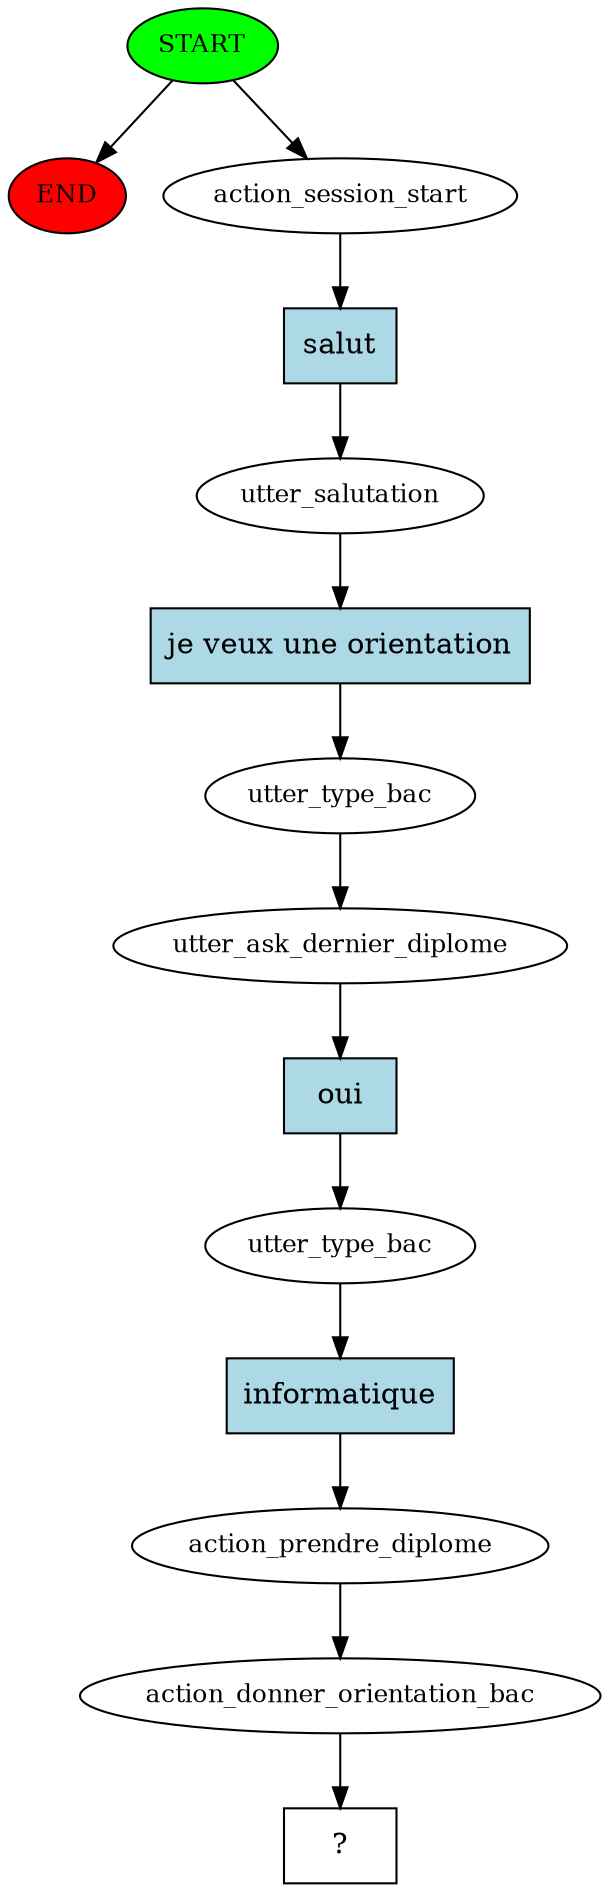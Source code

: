 digraph  {
0 [class="start active", fillcolor=green, fontsize=12, label=START, style=filled];
"-1" [class=end, fillcolor=red, fontsize=12, label=END, style=filled];
1 [class=active, fontsize=12, label=action_session_start];
2 [class=active, fontsize=12, label=utter_salutation];
3 [class=active, fontsize=12, label=utter_type_bac];
4 [class=active, fontsize=12, label=utter_ask_dernier_diplome];
5 [class=active, fontsize=12, label=utter_type_bac];
6 [class=active, fontsize=12, label=action_prendre_diplome];
7 [class=active, fontsize=12, label=action_donner_orientation_bac];
8 [class="intent dashed active", label="  ?  ", shape=rect];
9 [class="intent active", fillcolor=lightblue, label=salut, shape=rect, style=filled];
10 [class="intent active", fillcolor=lightblue, label="je veux une orientation", shape=rect, style=filled];
11 [class="intent active", fillcolor=lightblue, label=oui, shape=rect, style=filled];
12 [class="intent active", fillcolor=lightblue, label=informatique, shape=rect, style=filled];
0 -> "-1"  [class="", key=NONE, label=""];
0 -> 1  [class=active, key=NONE, label=""];
1 -> 9  [class=active, key=0];
2 -> 10  [class=active, key=0];
3 -> 4  [class=active, key=NONE, label=""];
4 -> 11  [class=active, key=0];
5 -> 12  [class=active, key=0];
6 -> 7  [class=active, key=NONE, label=""];
7 -> 8  [class=active, key=NONE, label=""];
9 -> 2  [class=active, key=0];
10 -> 3  [class=active, key=0];
11 -> 5  [class=active, key=0];
12 -> 6  [class=active, key=0];
}

